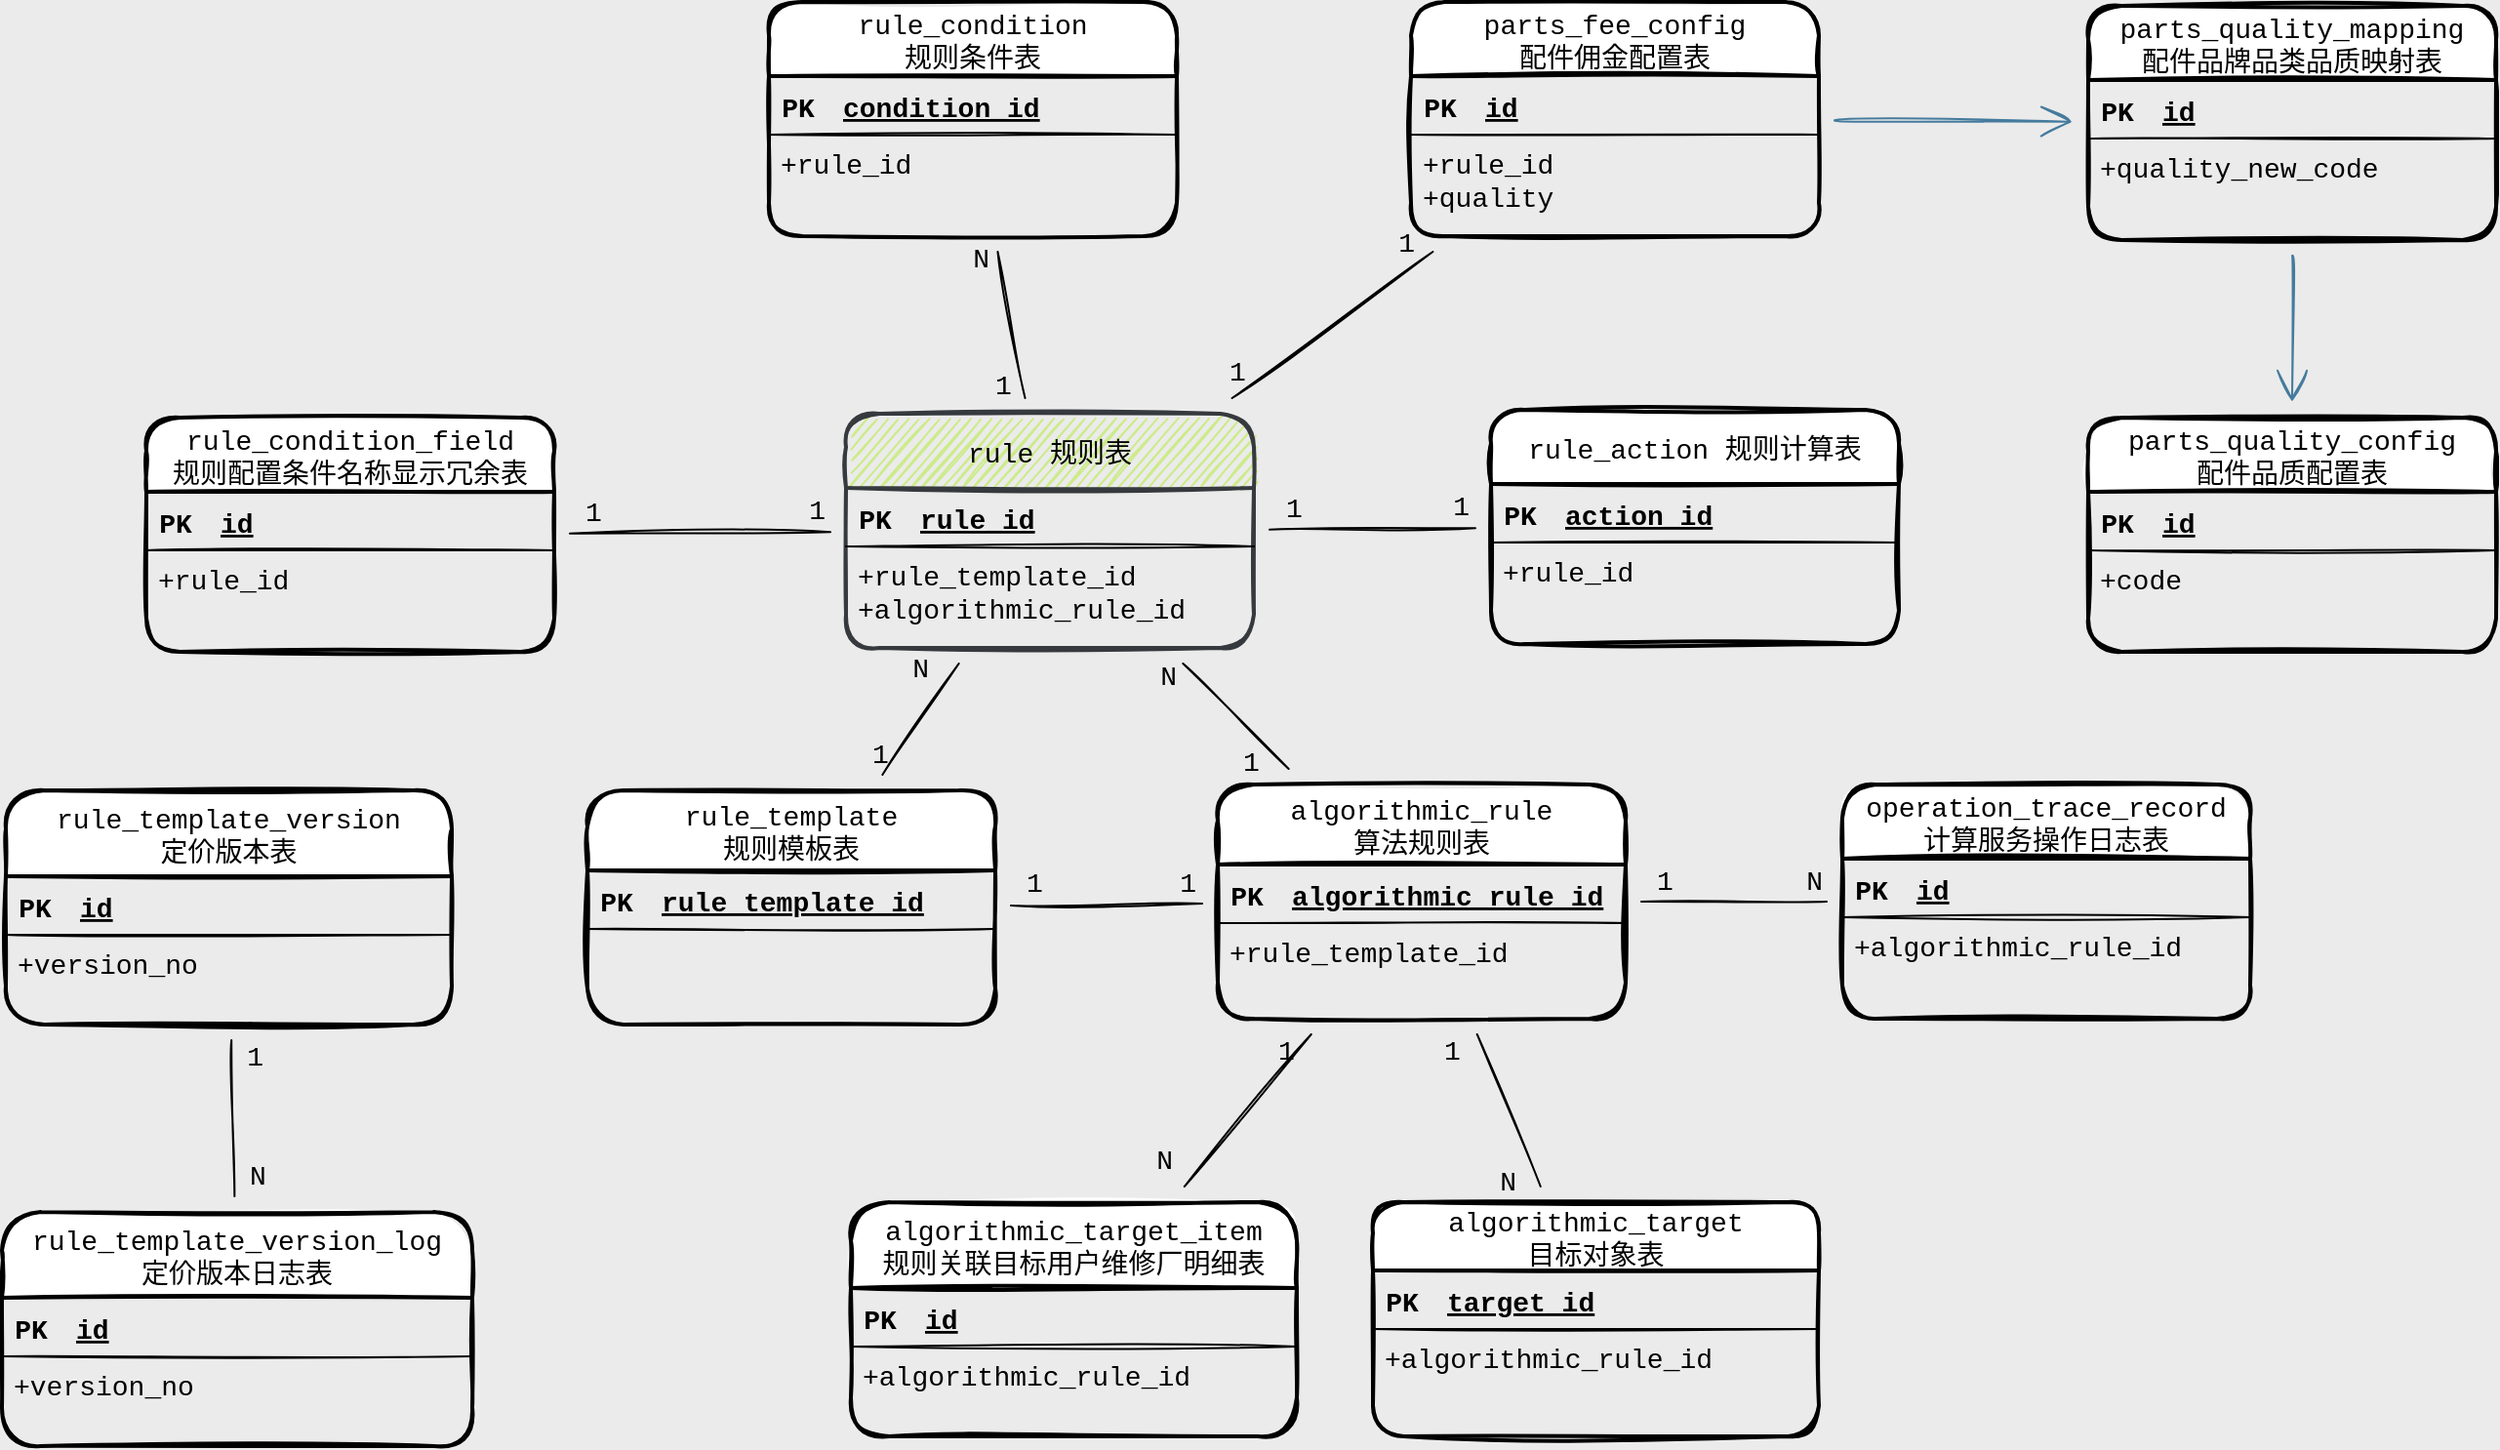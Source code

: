 <mxfile version="20.8.16" type="device" pages="4"><diagram id="5Mqt-NlusMW_T3Xbh7ca" name="规则计算模型"><mxGraphModel dx="2206" dy="803" grid="0" gridSize="10" guides="1" tooltips="1" connect="1" arrows="1" fold="1" page="0" pageScale="1" pageWidth="1654" pageHeight="1169" background="#EBEBEB" math="0" shadow="0"><root><mxCell id="0"/><mxCell id="1" parent="0"/><mxCell id="s2JL5CKAEk_-jnlzOdNG-6" value="algorithmic_rule&#10;算法规则表" style="swimlane;childLayout=stackLayout;horizontal=1;startSize=41;horizontalStack=0;rounded=1;fontSize=14;fontStyle=0;strokeWidth=2;resizeParent=0;resizeLast=1;shadow=0;dashed=0;align=center;hachureGap=4;fontFamily=Courier New;sketch=1;" parent="1" vertex="1"><mxGeometry x="-136" y="711" width="209" height="120" as="geometry"/></mxCell><mxCell id="s2JL5CKAEk_-jnlzOdNG-38" value="" style="shape=table;startSize=0;container=1;collapsible=1;childLayout=tableLayout;fixedRows=1;rowLines=0;fontStyle=0;align=center;resizeLast=1;strokeColor=none;fillColor=none;collapsible=0;sketch=1;hachureGap=4;fontFamily=Courier New;fontSize=14;" parent="s2JL5CKAEk_-jnlzOdNG-6" vertex="1"><mxGeometry y="41" width="209" height="30" as="geometry"/></mxCell><mxCell id="s2JL5CKAEk_-jnlzOdNG-39" value="" style="shape=tableRow;horizontal=0;startSize=0;swimlaneHead=0;swimlaneBody=0;fillColor=none;collapsible=0;dropTarget=0;points=[[0,0.5],[1,0.5]];portConstraint=eastwest;top=0;left=0;right=0;bottom=1;sketch=1;hachureGap=4;fontFamily=Courier New;fontSize=14;" parent="s2JL5CKAEk_-jnlzOdNG-38" vertex="1"><mxGeometry width="209" height="30" as="geometry"/></mxCell><mxCell id="s2JL5CKAEk_-jnlzOdNG-40" value="PK" style="shape=partialRectangle;connectable=0;fillColor=none;top=0;left=0;bottom=0;right=0;fontStyle=1;overflow=hidden;sketch=1;hachureGap=4;fontFamily=Courier New;fontSize=14;" parent="s2JL5CKAEk_-jnlzOdNG-39" vertex="1"><mxGeometry width="30" height="30" as="geometry"><mxRectangle width="30" height="30" as="alternateBounds"/></mxGeometry></mxCell><mxCell id="s2JL5CKAEk_-jnlzOdNG-41" value="algorithmic_rule_id" style="shape=partialRectangle;connectable=0;fillColor=none;top=0;left=0;bottom=0;right=0;align=left;spacingLeft=6;fontStyle=5;overflow=hidden;sketch=1;hachureGap=4;fontFamily=Courier New;fontSize=14;" parent="s2JL5CKAEk_-jnlzOdNG-39" vertex="1"><mxGeometry x="30" width="179" height="30" as="geometry"><mxRectangle width="179" height="30" as="alternateBounds"/></mxGeometry></mxCell><mxCell id="s2JL5CKAEk_-jnlzOdNG-7" value="+rule_template_id" style="align=left;strokeColor=none;fillColor=none;spacingLeft=4;fontSize=14;verticalAlign=top;resizable=0;rotatable=0;part=1;hachureGap=4;fontFamily=Courier New;sketch=1;" parent="s2JL5CKAEk_-jnlzOdNG-6" vertex="1"><mxGeometry y="71" width="209" height="49" as="geometry"/></mxCell><mxCell id="s2JL5CKAEk_-jnlzOdNG-9" value="algorithmic_target&#10;目标对象表" style="swimlane;childLayout=stackLayout;horizontal=1;startSize=35;horizontalStack=0;rounded=1;fontSize=14;fontStyle=0;strokeWidth=2;resizeParent=0;resizeLast=1;shadow=0;dashed=0;align=center;hachureGap=4;fontFamily=Courier New;sketch=1;" parent="1" vertex="1"><mxGeometry x="-56.5" y="925" width="228.5" height="120" as="geometry"><mxRectangle x="-201" y="1048" width="233" height="30" as="alternateBounds"/></mxGeometry></mxCell><mxCell id="s2JL5CKAEk_-jnlzOdNG-42" value="" style="shape=table;startSize=0;container=1;collapsible=1;childLayout=tableLayout;fixedRows=1;rowLines=0;fontStyle=0;align=center;resizeLast=1;strokeColor=none;fillColor=none;collapsible=0;sketch=1;hachureGap=4;fontFamily=Courier New;fontSize=14;" parent="s2JL5CKAEk_-jnlzOdNG-9" vertex="1"><mxGeometry y="35" width="228.5" height="30" as="geometry"/></mxCell><mxCell id="s2JL5CKAEk_-jnlzOdNG-43" value="" style="shape=tableRow;horizontal=0;startSize=0;swimlaneHead=0;swimlaneBody=0;fillColor=none;collapsible=0;dropTarget=0;points=[[0,0.5],[1,0.5]];portConstraint=eastwest;top=0;left=0;right=0;bottom=1;sketch=1;hachureGap=4;fontFamily=Courier New;fontSize=14;" parent="s2JL5CKAEk_-jnlzOdNG-42" vertex="1"><mxGeometry width="228.5" height="30" as="geometry"/></mxCell><mxCell id="s2JL5CKAEk_-jnlzOdNG-44" value="PK" style="shape=partialRectangle;connectable=0;fillColor=none;top=0;left=0;bottom=0;right=0;fontStyle=1;overflow=hidden;sketch=1;hachureGap=4;fontFamily=Courier New;fontSize=14;" parent="s2JL5CKAEk_-jnlzOdNG-43" vertex="1"><mxGeometry width="30" height="30" as="geometry"><mxRectangle width="30" height="30" as="alternateBounds"/></mxGeometry></mxCell><mxCell id="s2JL5CKAEk_-jnlzOdNG-45" value="target_id" style="shape=partialRectangle;connectable=0;fillColor=none;top=0;left=0;bottom=0;right=0;align=left;spacingLeft=6;fontStyle=5;overflow=hidden;sketch=1;hachureGap=4;fontFamily=Courier New;fontSize=14;" parent="s2JL5CKAEk_-jnlzOdNG-43" vertex="1"><mxGeometry x="30" width="198.5" height="30" as="geometry"><mxRectangle width="198.5" height="30" as="alternateBounds"/></mxGeometry></mxCell><mxCell id="s2JL5CKAEk_-jnlzOdNG-10" value="+algorithmic_rule_id" style="align=left;strokeColor=none;fillColor=none;spacingLeft=4;fontSize=14;verticalAlign=top;resizable=0;rotatable=0;part=1;hachureGap=4;fontFamily=Courier New;sketch=1;" parent="s2JL5CKAEk_-jnlzOdNG-9" vertex="1"><mxGeometry y="65" width="228.5" height="55" as="geometry"/></mxCell><mxCell id="s2JL5CKAEk_-jnlzOdNG-13" value="algorithmic_target_item&#10;规则关联目标用户维修厂明细表" style="swimlane;childLayout=stackLayout;horizontal=1;startSize=44;horizontalStack=0;rounded=1;fontSize=14;fontStyle=0;strokeWidth=2;resizeParent=0;resizeLast=1;shadow=0;dashed=0;align=center;hachureGap=4;fontFamily=Courier New;sketch=1;" parent="1" vertex="1"><mxGeometry x="-324" y="925" width="228.5" height="120" as="geometry"><mxRectangle x="-201" y="1048" width="233" height="30" as="alternateBounds"/></mxGeometry></mxCell><mxCell id="s2JL5CKAEk_-jnlzOdNG-46" value="" style="shape=table;startSize=0;container=1;collapsible=1;childLayout=tableLayout;fixedRows=1;rowLines=0;fontStyle=0;align=center;resizeLast=1;strokeColor=none;fillColor=none;collapsible=0;sketch=1;hachureGap=4;fontFamily=Courier New;fontSize=14;" parent="s2JL5CKAEk_-jnlzOdNG-13" vertex="1"><mxGeometry y="44" width="228.5" height="30" as="geometry"/></mxCell><mxCell id="s2JL5CKAEk_-jnlzOdNG-47" value="" style="shape=tableRow;horizontal=0;startSize=0;swimlaneHead=0;swimlaneBody=0;fillColor=none;collapsible=0;dropTarget=0;points=[[0,0.5],[1,0.5]];portConstraint=eastwest;top=0;left=0;right=0;bottom=1;sketch=1;hachureGap=4;fontFamily=Courier New;fontSize=14;" parent="s2JL5CKAEk_-jnlzOdNG-46" vertex="1"><mxGeometry width="228.5" height="30" as="geometry"/></mxCell><mxCell id="s2JL5CKAEk_-jnlzOdNG-48" value="PK" style="shape=partialRectangle;connectable=0;fillColor=none;top=0;left=0;bottom=0;right=0;fontStyle=1;overflow=hidden;sketch=1;hachureGap=4;fontFamily=Courier New;fontSize=14;" parent="s2JL5CKAEk_-jnlzOdNG-47" vertex="1"><mxGeometry width="30" height="30" as="geometry"><mxRectangle width="30" height="30" as="alternateBounds"/></mxGeometry></mxCell><mxCell id="s2JL5CKAEk_-jnlzOdNG-49" value="id" style="shape=partialRectangle;connectable=0;fillColor=none;top=0;left=0;bottom=0;right=0;align=left;spacingLeft=6;fontStyle=5;overflow=hidden;sketch=1;hachureGap=4;fontFamily=Courier New;fontSize=14;" parent="s2JL5CKAEk_-jnlzOdNG-47" vertex="1"><mxGeometry x="30" width="198.5" height="30" as="geometry"><mxRectangle width="198.5" height="30" as="alternateBounds"/></mxGeometry></mxCell><mxCell id="s2JL5CKAEk_-jnlzOdNG-14" value="+algorithmic_rule_id" style="align=left;strokeColor=none;fillColor=none;spacingLeft=4;fontSize=14;verticalAlign=top;resizable=0;rotatable=0;part=1;hachureGap=4;fontFamily=Courier New;sketch=1;" parent="s2JL5CKAEk_-jnlzOdNG-13" vertex="1"><mxGeometry y="74" width="228.5" height="46" as="geometry"/></mxCell><mxCell id="s2JL5CKAEk_-jnlzOdNG-50" value="rule 规则表" style="swimlane;childLayout=stackLayout;horizontal=1;startSize=38;horizontalStack=0;rounded=1;fontSize=14;fontStyle=0;strokeWidth=2;resizeParent=0;resizeLast=1;shadow=0;dashed=0;align=center;hachureGap=4;fontFamily=Courier New;sketch=1;fillColor=#cdeb8b;strokeColor=#36393d;" parent="1" vertex="1"><mxGeometry x="-326.5" y="521" width="209" height="120" as="geometry"><mxRectangle x="-387" y="523" width="119" height="38" as="alternateBounds"/></mxGeometry></mxCell><mxCell id="s2JL5CKAEk_-jnlzOdNG-51" value="" style="shape=table;startSize=0;container=1;collapsible=1;childLayout=tableLayout;fixedRows=1;rowLines=0;fontStyle=0;align=center;resizeLast=1;strokeColor=none;fillColor=none;collapsible=0;sketch=1;hachureGap=4;fontFamily=Courier New;fontSize=14;" parent="s2JL5CKAEk_-jnlzOdNG-50" vertex="1"><mxGeometry y="38" width="209" height="30" as="geometry"/></mxCell><mxCell id="s2JL5CKAEk_-jnlzOdNG-52" value="" style="shape=tableRow;horizontal=0;startSize=0;swimlaneHead=0;swimlaneBody=0;fillColor=none;collapsible=0;dropTarget=0;points=[[0,0.5],[1,0.5]];portConstraint=eastwest;top=0;left=0;right=0;bottom=1;sketch=1;hachureGap=4;fontFamily=Courier New;fontSize=14;" parent="s2JL5CKAEk_-jnlzOdNG-51" vertex="1"><mxGeometry width="209" height="30" as="geometry"/></mxCell><mxCell id="s2JL5CKAEk_-jnlzOdNG-53" value="PK" style="shape=partialRectangle;connectable=0;fillColor=none;top=0;left=0;bottom=0;right=0;fontStyle=1;overflow=hidden;sketch=1;hachureGap=4;fontFamily=Courier New;fontSize=14;" parent="s2JL5CKAEk_-jnlzOdNG-52" vertex="1"><mxGeometry width="30" height="30" as="geometry"><mxRectangle width="30" height="30" as="alternateBounds"/></mxGeometry></mxCell><mxCell id="s2JL5CKAEk_-jnlzOdNG-54" value="rule_id" style="shape=partialRectangle;connectable=0;fillColor=none;top=0;left=0;bottom=0;right=0;align=left;spacingLeft=6;fontStyle=5;overflow=hidden;sketch=1;hachureGap=4;fontFamily=Courier New;fontSize=14;" parent="s2JL5CKAEk_-jnlzOdNG-52" vertex="1"><mxGeometry x="30" width="179" height="30" as="geometry"><mxRectangle width="179" height="30" as="alternateBounds"/></mxGeometry></mxCell><mxCell id="s2JL5CKAEk_-jnlzOdNG-55" value="+rule_template_id&#10;+algorithmic_rule_id" style="align=left;strokeColor=none;fillColor=none;spacingLeft=4;fontSize=14;verticalAlign=top;resizable=0;rotatable=0;part=1;hachureGap=4;fontFamily=Courier New;sketch=1;" parent="s2JL5CKAEk_-jnlzOdNG-50" vertex="1"><mxGeometry y="68" width="209" height="52" as="geometry"/></mxCell><mxCell id="s2JL5CKAEk_-jnlzOdNG-63" value="rule_action 规则计算表" style="swimlane;childLayout=stackLayout;horizontal=1;startSize=38;horizontalStack=0;rounded=1;fontSize=14;fontStyle=0;strokeWidth=2;resizeParent=0;resizeLast=1;shadow=0;dashed=0;align=center;hachureGap=4;fontFamily=Courier New;sketch=1;" parent="1" vertex="1"><mxGeometry x="4" y="519" width="209" height="120" as="geometry"/></mxCell><mxCell id="s2JL5CKAEk_-jnlzOdNG-64" value="" style="shape=table;startSize=0;container=1;collapsible=1;childLayout=tableLayout;fixedRows=1;rowLines=0;fontStyle=0;align=center;resizeLast=1;strokeColor=none;fillColor=none;collapsible=0;sketch=1;hachureGap=4;fontFamily=Courier New;fontSize=14;" parent="s2JL5CKAEk_-jnlzOdNG-63" vertex="1"><mxGeometry y="38" width="209" height="30" as="geometry"/></mxCell><mxCell id="s2JL5CKAEk_-jnlzOdNG-65" value="" style="shape=tableRow;horizontal=0;startSize=0;swimlaneHead=0;swimlaneBody=0;fillColor=none;collapsible=0;dropTarget=0;points=[[0,0.5],[1,0.5]];portConstraint=eastwest;top=0;left=0;right=0;bottom=1;sketch=1;hachureGap=4;fontFamily=Courier New;fontSize=14;" parent="s2JL5CKAEk_-jnlzOdNG-64" vertex="1"><mxGeometry width="209" height="30" as="geometry"/></mxCell><mxCell id="s2JL5CKAEk_-jnlzOdNG-66" value="PK" style="shape=partialRectangle;connectable=0;fillColor=none;top=0;left=0;bottom=0;right=0;fontStyle=1;overflow=hidden;sketch=1;hachureGap=4;fontFamily=Courier New;fontSize=14;" parent="s2JL5CKAEk_-jnlzOdNG-65" vertex="1"><mxGeometry width="30" height="30" as="geometry"><mxRectangle width="30" height="30" as="alternateBounds"/></mxGeometry></mxCell><mxCell id="s2JL5CKAEk_-jnlzOdNG-67" value="action_id" style="shape=partialRectangle;connectable=0;fillColor=none;top=0;left=0;bottom=0;right=0;align=left;spacingLeft=6;fontStyle=5;overflow=hidden;sketch=1;hachureGap=4;fontFamily=Courier New;fontSize=14;" parent="s2JL5CKAEk_-jnlzOdNG-65" vertex="1"><mxGeometry x="30" width="179" height="30" as="geometry"><mxRectangle width="179" height="30" as="alternateBounds"/></mxGeometry></mxCell><mxCell id="s2JL5CKAEk_-jnlzOdNG-68" value="+rule_id" style="align=left;strokeColor=none;fillColor=none;spacingLeft=4;fontSize=14;verticalAlign=top;resizable=0;rotatable=0;part=1;hachureGap=4;fontFamily=Courier New;sketch=1;" parent="s2JL5CKAEk_-jnlzOdNG-63" vertex="1"><mxGeometry y="68" width="209" height="52" as="geometry"/></mxCell><mxCell id="s2JL5CKAEk_-jnlzOdNG-79" value="" style="endArrow=none;html=1;rounded=0;sketch=1;hachureGap=4;fontFamily=Courier New;fontSize=14;startSize=14;endSize=14;sourcePerimeterSpacing=8;targetPerimeterSpacing=8;" parent="1" source="s2JL5CKAEk_-jnlzOdNG-134" target="s2JL5CKAEk_-jnlzOdNG-50" edge="1"><mxGeometry relative="1" as="geometry"><mxPoint x="-401.636" y="706" as="sourcePoint"/><mxPoint x="-482" y="962" as="targetPoint"/></mxGeometry></mxCell><mxCell id="s2JL5CKAEk_-jnlzOdNG-80" value="1" style="resizable=0;html=1;align=left;verticalAlign=bottom;sketch=1;hachureGap=4;fontFamily=Courier New;fontSize=14;" parent="s2JL5CKAEk_-jnlzOdNG-79" connectable="0" vertex="1"><mxGeometry x="-1" relative="1" as="geometry"><mxPoint x="-7" as="offset"/></mxGeometry></mxCell><mxCell id="s2JL5CKAEk_-jnlzOdNG-81" value="N" style="resizable=0;html=1;align=right;verticalAlign=bottom;sketch=1;hachureGap=4;fontFamily=Courier New;fontSize=14;" parent="s2JL5CKAEk_-jnlzOdNG-79" connectable="0" vertex="1"><mxGeometry x="1" relative="1" as="geometry"><mxPoint x="-15" y="13" as="offset"/></mxGeometry></mxCell><mxCell id="s2JL5CKAEk_-jnlzOdNG-82" value="" style="endArrow=none;html=1;rounded=0;sketch=1;hachureGap=4;fontFamily=Courier New;fontSize=14;startSize=14;endSize=14;sourcePerimeterSpacing=8;targetPerimeterSpacing=8;" parent="1" source="s2JL5CKAEk_-jnlzOdNG-50" target="s2JL5CKAEk_-jnlzOdNG-63" edge="1"><mxGeometry relative="1" as="geometry"><mxPoint x="-431.593" y="750" as="sourcePoint"/><mxPoint x="-341.407" y="661" as="targetPoint"/></mxGeometry></mxCell><mxCell id="s2JL5CKAEk_-jnlzOdNG-83" value="1" style="resizable=0;html=1;align=left;verticalAlign=bottom;sketch=1;hachureGap=4;fontFamily=Courier New;fontSize=14;" parent="s2JL5CKAEk_-jnlzOdNG-82" connectable="0" vertex="1"><mxGeometry x="-1" relative="1" as="geometry"><mxPoint x="6" as="offset"/></mxGeometry></mxCell><mxCell id="s2JL5CKAEk_-jnlzOdNG-84" value="1" style="resizable=0;html=1;align=right;verticalAlign=bottom;sketch=1;hachureGap=4;fontFamily=Courier New;fontSize=14;" parent="s2JL5CKAEk_-jnlzOdNG-82" connectable="0" vertex="1"><mxGeometry x="1" relative="1" as="geometry"><mxPoint x="-2" as="offset"/></mxGeometry></mxCell><mxCell id="s2JL5CKAEk_-jnlzOdNG-90" value="rule_condition&#10;规则条件表" style="swimlane;childLayout=stackLayout;horizontal=1;startSize=38;horizontalStack=0;rounded=1;fontSize=14;fontStyle=0;strokeWidth=2;resizeParent=0;resizeLast=1;shadow=0;dashed=0;align=center;hachureGap=4;fontFamily=Courier New;sketch=1;" parent="1" vertex="1"><mxGeometry x="-366" y="310" width="209" height="120" as="geometry"/></mxCell><mxCell id="s2JL5CKAEk_-jnlzOdNG-91" value="" style="shape=table;startSize=0;container=1;collapsible=1;childLayout=tableLayout;fixedRows=1;rowLines=0;fontStyle=0;align=center;resizeLast=1;strokeColor=none;fillColor=none;collapsible=0;sketch=1;hachureGap=4;fontFamily=Courier New;fontSize=14;" parent="s2JL5CKAEk_-jnlzOdNG-90" vertex="1"><mxGeometry y="38" width="209" height="30" as="geometry"/></mxCell><mxCell id="s2JL5CKAEk_-jnlzOdNG-92" value="" style="shape=tableRow;horizontal=0;startSize=0;swimlaneHead=0;swimlaneBody=0;fillColor=none;collapsible=0;dropTarget=0;points=[[0,0.5],[1,0.5]];portConstraint=eastwest;top=0;left=0;right=0;bottom=1;sketch=1;hachureGap=4;fontFamily=Courier New;fontSize=14;" parent="s2JL5CKAEk_-jnlzOdNG-91" vertex="1"><mxGeometry width="209" height="30" as="geometry"/></mxCell><mxCell id="s2JL5CKAEk_-jnlzOdNG-93" value="PK" style="shape=partialRectangle;connectable=0;fillColor=none;top=0;left=0;bottom=0;right=0;fontStyle=1;overflow=hidden;sketch=1;hachureGap=4;fontFamily=Courier New;fontSize=14;" parent="s2JL5CKAEk_-jnlzOdNG-92" vertex="1"><mxGeometry width="30" height="30" as="geometry"><mxRectangle width="30" height="30" as="alternateBounds"/></mxGeometry></mxCell><mxCell id="s2JL5CKAEk_-jnlzOdNG-94" value="condition_id" style="shape=partialRectangle;connectable=0;fillColor=none;top=0;left=0;bottom=0;right=0;align=left;spacingLeft=6;fontStyle=5;overflow=hidden;sketch=1;hachureGap=4;fontFamily=Courier New;fontSize=14;" parent="s2JL5CKAEk_-jnlzOdNG-92" vertex="1"><mxGeometry x="30" width="179" height="30" as="geometry"><mxRectangle width="179" height="30" as="alternateBounds"/></mxGeometry></mxCell><mxCell id="s2JL5CKAEk_-jnlzOdNG-95" value="+rule_id" style="align=left;strokeColor=none;fillColor=none;spacingLeft=4;fontSize=14;verticalAlign=top;resizable=0;rotatable=0;part=1;hachureGap=4;fontFamily=Courier New;sketch=1;" parent="s2JL5CKAEk_-jnlzOdNG-90" vertex="1"><mxGeometry y="68" width="209" height="52" as="geometry"/></mxCell><mxCell id="s2JL5CKAEk_-jnlzOdNG-97" value="" style="endArrow=none;html=1;rounded=0;sketch=1;hachureGap=4;fontFamily=Courier New;fontSize=14;startSize=14;endSize=14;sourcePerimeterSpacing=8;targetPerimeterSpacing=8;" parent="1" source="s2JL5CKAEk_-jnlzOdNG-50" target="s2JL5CKAEk_-jnlzOdNG-90" edge="1"><mxGeometry relative="1" as="geometry"><mxPoint x="-308.003" y="513" as="sourcePoint"/><mxPoint x="-217.817" y="424" as="targetPoint"/></mxGeometry></mxCell><mxCell id="s2JL5CKAEk_-jnlzOdNG-98" value="1" style="resizable=0;html=1;align=left;verticalAlign=bottom;sketch=1;hachureGap=4;fontFamily=Courier New;fontSize=14;" parent="s2JL5CKAEk_-jnlzOdNG-97" connectable="0" vertex="1"><mxGeometry x="-1" relative="1" as="geometry"><mxPoint x="-17" y="4" as="offset"/></mxGeometry></mxCell><mxCell id="s2JL5CKAEk_-jnlzOdNG-99" value="N" style="resizable=0;html=1;align=right;verticalAlign=bottom;sketch=1;hachureGap=4;fontFamily=Courier New;fontSize=14;" parent="s2JL5CKAEk_-jnlzOdNG-97" connectable="0" vertex="1"><mxGeometry x="1" relative="1" as="geometry"><mxPoint x="-4" y="15" as="offset"/></mxGeometry></mxCell><mxCell id="s2JL5CKAEk_-jnlzOdNG-109" value="rule_condition_field&#10;规则配置条件名称显示冗余表" style="swimlane;childLayout=stackLayout;horizontal=1;startSize=38;horizontalStack=0;rounded=1;fontSize=14;fontStyle=0;strokeWidth=2;resizeParent=0;resizeLast=1;shadow=0;dashed=0;align=center;hachureGap=4;fontFamily=Courier New;sketch=1;" parent="1" vertex="1"><mxGeometry x="-685" y="523" width="209" height="120" as="geometry"/></mxCell><mxCell id="s2JL5CKAEk_-jnlzOdNG-110" value="" style="shape=table;startSize=0;container=1;collapsible=1;childLayout=tableLayout;fixedRows=1;rowLines=0;fontStyle=0;align=center;resizeLast=1;strokeColor=none;fillColor=none;collapsible=0;sketch=1;hachureGap=4;fontFamily=Courier New;fontSize=14;" parent="s2JL5CKAEk_-jnlzOdNG-109" vertex="1"><mxGeometry y="38" width="209" height="30" as="geometry"/></mxCell><mxCell id="s2JL5CKAEk_-jnlzOdNG-111" value="" style="shape=tableRow;horizontal=0;startSize=0;swimlaneHead=0;swimlaneBody=0;fillColor=none;collapsible=0;dropTarget=0;points=[[0,0.5],[1,0.5]];portConstraint=eastwest;top=0;left=0;right=0;bottom=1;sketch=1;hachureGap=4;fontFamily=Courier New;fontSize=14;" parent="s2JL5CKAEk_-jnlzOdNG-110" vertex="1"><mxGeometry width="209" height="30" as="geometry"/></mxCell><mxCell id="s2JL5CKAEk_-jnlzOdNG-112" value="PK" style="shape=partialRectangle;connectable=0;fillColor=none;top=0;left=0;bottom=0;right=0;fontStyle=1;overflow=hidden;sketch=1;hachureGap=4;fontFamily=Courier New;fontSize=14;" parent="s2JL5CKAEk_-jnlzOdNG-111" vertex="1"><mxGeometry width="30" height="30" as="geometry"><mxRectangle width="30" height="30" as="alternateBounds"/></mxGeometry></mxCell><mxCell id="s2JL5CKAEk_-jnlzOdNG-113" value="id" style="shape=partialRectangle;connectable=0;fillColor=none;top=0;left=0;bottom=0;right=0;align=left;spacingLeft=6;fontStyle=5;overflow=hidden;sketch=1;hachureGap=4;fontFamily=Courier New;fontSize=14;" parent="s2JL5CKAEk_-jnlzOdNG-111" vertex="1"><mxGeometry x="30" width="179" height="30" as="geometry"><mxRectangle width="179" height="30" as="alternateBounds"/></mxGeometry></mxCell><mxCell id="s2JL5CKAEk_-jnlzOdNG-114" value="+rule_id" style="align=left;strokeColor=none;fillColor=none;spacingLeft=4;fontSize=14;verticalAlign=top;resizable=0;rotatable=0;part=1;hachureGap=4;fontFamily=Courier New;sketch=1;" parent="s2JL5CKAEk_-jnlzOdNG-109" vertex="1"><mxGeometry y="68" width="209" height="52" as="geometry"/></mxCell><mxCell id="s2JL5CKAEk_-jnlzOdNG-116" value="" style="endArrow=none;html=1;rounded=0;sketch=1;hachureGap=4;fontFamily=Courier New;fontSize=14;startSize=14;endSize=14;sourcePerimeterSpacing=8;targetPerimeterSpacing=8;" parent="1" source="s2JL5CKAEk_-jnlzOdNG-134" target="s2JL5CKAEk_-jnlzOdNG-6" edge="1"><mxGeometry relative="1" as="geometry"><mxPoint x="-355" y="774" as="sourcePoint"/><mxPoint x="-215" y="840" as="targetPoint"/></mxGeometry></mxCell><mxCell id="s2JL5CKAEk_-jnlzOdNG-117" value="1" style="resizable=0;html=1;align=left;verticalAlign=bottom;sketch=1;hachureGap=4;fontFamily=Courier New;fontSize=14;" parent="s2JL5CKAEk_-jnlzOdNG-116" connectable="0" vertex="1"><mxGeometry x="-1" relative="1" as="geometry"><mxPoint x="6" as="offset"/></mxGeometry></mxCell><mxCell id="s2JL5CKAEk_-jnlzOdNG-118" value="1" style="resizable=0;html=1;align=right;verticalAlign=bottom;sketch=1;hachureGap=4;fontFamily=Courier New;fontSize=14;" parent="s2JL5CKAEk_-jnlzOdNG-116" connectable="0" vertex="1"><mxGeometry x="1" relative="1" as="geometry"><mxPoint x="-2" as="offset"/></mxGeometry></mxCell><mxCell id="s2JL5CKAEk_-jnlzOdNG-119" value="operation_trace_record&#10;计算服务操作日志表" style="swimlane;childLayout=stackLayout;horizontal=1;startSize=38;horizontalStack=0;rounded=1;fontSize=14;fontStyle=0;strokeWidth=2;resizeParent=0;resizeLast=1;shadow=0;dashed=0;align=center;hachureGap=4;fontFamily=Courier New;sketch=1;" parent="1" vertex="1"><mxGeometry x="184" y="711" width="209" height="120" as="geometry"/></mxCell><mxCell id="s2JL5CKAEk_-jnlzOdNG-120" value="" style="shape=table;startSize=0;container=1;collapsible=1;childLayout=tableLayout;fixedRows=1;rowLines=0;fontStyle=0;align=center;resizeLast=1;strokeColor=none;fillColor=none;collapsible=0;sketch=1;hachureGap=4;fontFamily=Courier New;fontSize=14;" parent="s2JL5CKAEk_-jnlzOdNG-119" vertex="1"><mxGeometry y="38" width="209" height="30" as="geometry"/></mxCell><mxCell id="s2JL5CKAEk_-jnlzOdNG-121" value="" style="shape=tableRow;horizontal=0;startSize=0;swimlaneHead=0;swimlaneBody=0;fillColor=none;collapsible=0;dropTarget=0;points=[[0,0.5],[1,0.5]];portConstraint=eastwest;top=0;left=0;right=0;bottom=1;sketch=1;hachureGap=4;fontFamily=Courier New;fontSize=14;" parent="s2JL5CKAEk_-jnlzOdNG-120" vertex="1"><mxGeometry width="209" height="30" as="geometry"/></mxCell><mxCell id="s2JL5CKAEk_-jnlzOdNG-122" value="PK" style="shape=partialRectangle;connectable=0;fillColor=none;top=0;left=0;bottom=0;right=0;fontStyle=1;overflow=hidden;sketch=1;hachureGap=4;fontFamily=Courier New;fontSize=14;" parent="s2JL5CKAEk_-jnlzOdNG-121" vertex="1"><mxGeometry width="30" height="30" as="geometry"><mxRectangle width="30" height="30" as="alternateBounds"/></mxGeometry></mxCell><mxCell id="s2JL5CKAEk_-jnlzOdNG-123" value="id" style="shape=partialRectangle;connectable=0;fillColor=none;top=0;left=0;bottom=0;right=0;align=left;spacingLeft=6;fontStyle=5;overflow=hidden;sketch=1;hachureGap=4;fontFamily=Courier New;fontSize=14;" parent="s2JL5CKAEk_-jnlzOdNG-121" vertex="1"><mxGeometry x="30" width="179" height="30" as="geometry"><mxRectangle width="179" height="30" as="alternateBounds"/></mxGeometry></mxCell><mxCell id="s2JL5CKAEk_-jnlzOdNG-124" value="+algorithmic_rule_id" style="align=left;strokeColor=none;fillColor=none;spacingLeft=4;fontSize=14;verticalAlign=top;resizable=0;rotatable=0;part=1;hachureGap=4;fontFamily=Courier New;sketch=1;" parent="s2JL5CKAEk_-jnlzOdNG-119" vertex="1"><mxGeometry y="68" width="209" height="52" as="geometry"/></mxCell><mxCell id="s2JL5CKAEk_-jnlzOdNG-125" value="" style="endArrow=none;html=1;rounded=0;sketch=1;hachureGap=4;fontFamily=Courier New;fontSize=14;startSize=14;endSize=14;sourcePerimeterSpacing=8;targetPerimeterSpacing=8;" parent="1" source="s2JL5CKAEk_-jnlzOdNG-6" target="s2JL5CKAEk_-jnlzOdNG-119" edge="1"><mxGeometry relative="1" as="geometry"><mxPoint x="8" y="776" as="sourcePoint"/><mxPoint x="147" y="776" as="targetPoint"/></mxGeometry></mxCell><mxCell id="s2JL5CKAEk_-jnlzOdNG-126" value="1" style="resizable=0;html=1;align=left;verticalAlign=bottom;sketch=1;hachureGap=4;fontFamily=Courier New;fontSize=14;" parent="s2JL5CKAEk_-jnlzOdNG-125" connectable="0" vertex="1"><mxGeometry x="-1" relative="1" as="geometry"><mxPoint x="6" as="offset"/></mxGeometry></mxCell><mxCell id="s2JL5CKAEk_-jnlzOdNG-127" value="N" style="resizable=0;html=1;align=right;verticalAlign=bottom;sketch=1;hachureGap=4;fontFamily=Courier New;fontSize=14;" parent="s2JL5CKAEk_-jnlzOdNG-125" connectable="0" vertex="1"><mxGeometry x="1" relative="1" as="geometry"><mxPoint x="-2" as="offset"/></mxGeometry></mxCell><mxCell id="s2JL5CKAEk_-jnlzOdNG-128" value="" style="endArrow=none;html=1;rounded=0;sketch=1;hachureGap=4;fontFamily=Courier New;fontSize=14;startSize=14;endSize=14;sourcePerimeterSpacing=8;targetPerimeterSpacing=8;" parent="1" source="s2JL5CKAEk_-jnlzOdNG-6" target="s2JL5CKAEk_-jnlzOdNG-50" edge="1"><mxGeometry relative="1" as="geometry"><mxPoint x="-391.636" y="716" as="sourcePoint"/><mxPoint x="-338.364" y="661" as="targetPoint"/></mxGeometry></mxCell><mxCell id="s2JL5CKAEk_-jnlzOdNG-129" value="1" style="resizable=0;html=1;align=left;verticalAlign=bottom;sketch=1;hachureGap=4;fontFamily=Courier New;fontSize=14;" parent="s2JL5CKAEk_-jnlzOdNG-128" connectable="0" vertex="1"><mxGeometry x="-1" relative="1" as="geometry"><mxPoint x="-25" y="7" as="offset"/></mxGeometry></mxCell><mxCell id="s2JL5CKAEk_-jnlzOdNG-130" value="N" style="resizable=0;html=1;align=right;verticalAlign=bottom;sketch=1;hachureGap=4;fontFamily=Courier New;fontSize=14;" parent="s2JL5CKAEk_-jnlzOdNG-128" connectable="0" vertex="1"><mxGeometry x="1" relative="1" as="geometry"><mxPoint x="-3" y="18" as="offset"/></mxGeometry></mxCell><mxCell id="s2JL5CKAEk_-jnlzOdNG-131" value="" style="endArrow=none;html=1;rounded=0;sketch=1;hachureGap=4;fontFamily=Courier New;fontSize=14;startSize=14;endSize=14;sourcePerimeterSpacing=8;targetPerimeterSpacing=8;" parent="1" source="s2JL5CKAEk_-jnlzOdNG-109" target="s2JL5CKAEk_-jnlzOdNG-50" edge="1"><mxGeometry relative="1" as="geometry"><mxPoint x="-160" y="593" as="sourcePoint"/><mxPoint x="-35" y="593" as="targetPoint"/></mxGeometry></mxCell><mxCell id="s2JL5CKAEk_-jnlzOdNG-132" value="1" style="resizable=0;html=1;align=left;verticalAlign=bottom;sketch=1;hachureGap=4;fontFamily=Courier New;fontSize=14;" parent="s2JL5CKAEk_-jnlzOdNG-131" connectable="0" vertex="1"><mxGeometry x="-1" relative="1" as="geometry"><mxPoint x="6" as="offset"/></mxGeometry></mxCell><mxCell id="s2JL5CKAEk_-jnlzOdNG-133" value="1" style="resizable=0;html=1;align=right;verticalAlign=bottom;sketch=1;hachureGap=4;fontFamily=Courier New;fontSize=14;" parent="s2JL5CKAEk_-jnlzOdNG-131" connectable="0" vertex="1"><mxGeometry x="1" relative="1" as="geometry"><mxPoint x="-2" as="offset"/></mxGeometry></mxCell><mxCell id="s2JL5CKAEk_-jnlzOdNG-134" value="rule_template&#10;规则模板表" style="swimlane;childLayout=stackLayout;horizontal=1;startSize=41;horizontalStack=0;rounded=1;fontSize=14;fontStyle=0;strokeWidth=2;resizeParent=0;resizeLast=1;shadow=0;dashed=0;align=center;hachureGap=4;fontFamily=Courier New;sketch=1;" parent="1" vertex="1"><mxGeometry x="-459" y="714" width="209" height="120" as="geometry"/></mxCell><mxCell id="s2JL5CKAEk_-jnlzOdNG-135" value="" style="shape=table;startSize=0;container=1;collapsible=1;childLayout=tableLayout;fixedRows=1;rowLines=0;fontStyle=0;align=center;resizeLast=1;strokeColor=none;fillColor=none;collapsible=0;sketch=1;hachureGap=4;fontFamily=Courier New;fontSize=14;" parent="s2JL5CKAEk_-jnlzOdNG-134" vertex="1"><mxGeometry y="41" width="209" height="79" as="geometry"/></mxCell><mxCell id="s2JL5CKAEk_-jnlzOdNG-136" value="" style="shape=tableRow;horizontal=0;startSize=0;swimlaneHead=0;swimlaneBody=0;fillColor=none;collapsible=0;dropTarget=0;points=[[0,0.5],[1,0.5]];portConstraint=eastwest;top=0;left=0;right=0;bottom=1;sketch=1;hachureGap=4;fontFamily=Courier New;fontSize=14;" parent="s2JL5CKAEk_-jnlzOdNG-135" vertex="1"><mxGeometry width="209" height="30" as="geometry"/></mxCell><mxCell id="s2JL5CKAEk_-jnlzOdNG-137" value="PK" style="shape=partialRectangle;connectable=0;fillColor=none;top=0;left=0;bottom=0;right=0;fontStyle=1;overflow=hidden;sketch=1;hachureGap=4;fontFamily=Courier New;fontSize=14;" parent="s2JL5CKAEk_-jnlzOdNG-136" vertex="1"><mxGeometry width="30" height="30" as="geometry"><mxRectangle width="30" height="30" as="alternateBounds"/></mxGeometry></mxCell><mxCell id="s2JL5CKAEk_-jnlzOdNG-138" value="rule_template_id" style="shape=partialRectangle;connectable=0;fillColor=none;top=0;left=0;bottom=0;right=0;align=left;spacingLeft=6;fontStyle=5;overflow=hidden;sketch=1;hachureGap=4;fontFamily=Courier New;fontSize=14;" parent="s2JL5CKAEk_-jnlzOdNG-136" vertex="1"><mxGeometry x="30" width="179" height="30" as="geometry"><mxRectangle width="179" height="30" as="alternateBounds"/></mxGeometry></mxCell><mxCell id="s2JL5CKAEk_-jnlzOdNG-141" value="" style="endArrow=none;html=1;rounded=0;sketch=1;hachureGap=4;fontFamily=Courier New;fontSize=14;startSize=14;endSize=14;sourcePerimeterSpacing=8;targetPerimeterSpacing=8;" parent="1" source="s2JL5CKAEk_-jnlzOdNG-6" target="s2JL5CKAEk_-jnlzOdNG-9" edge="1"><mxGeometry relative="1" as="geometry"><mxPoint x="45.003" y="841" as="sourcePoint"/><mxPoint x="82.19" y="907" as="targetPoint"/></mxGeometry></mxCell><mxCell id="s2JL5CKAEk_-jnlzOdNG-142" value="1" style="resizable=0;html=1;align=left;verticalAlign=bottom;sketch=1;hachureGap=4;fontFamily=Courier New;fontSize=14;" parent="s2JL5CKAEk_-jnlzOdNG-141" connectable="0" vertex="1"><mxGeometry x="-1" relative="1" as="geometry"><mxPoint x="-19" y="19" as="offset"/></mxGeometry></mxCell><mxCell id="s2JL5CKAEk_-jnlzOdNG-143" value="N" style="resizable=0;html=1;align=right;verticalAlign=bottom;sketch=1;hachureGap=4;fontFamily=Courier New;fontSize=14;" parent="s2JL5CKAEk_-jnlzOdNG-141" connectable="0" vertex="1"><mxGeometry x="1" relative="1" as="geometry"><mxPoint x="-12" y="9" as="offset"/></mxGeometry></mxCell><mxCell id="s2JL5CKAEk_-jnlzOdNG-151" value="" style="endArrow=none;html=1;rounded=0;sketch=1;hachureGap=4;fontFamily=Courier New;fontSize=14;startSize=14;endSize=14;sourcePerimeterSpacing=8;targetPerimeterSpacing=8;" parent="1" source="s2JL5CKAEk_-jnlzOdNG-6" target="s2JL5CKAEk_-jnlzOdNG-13" edge="1"><mxGeometry relative="1" as="geometry"><mxPoint x="-130.003" y="857" as="sourcePoint"/><mxPoint x="-72.687" y="932" as="targetPoint"/></mxGeometry></mxCell><mxCell id="s2JL5CKAEk_-jnlzOdNG-152" value="1" style="resizable=0;html=1;align=left;verticalAlign=bottom;sketch=1;hachureGap=4;fontFamily=Courier New;fontSize=14;" parent="s2JL5CKAEk_-jnlzOdNG-151" connectable="0" vertex="1"><mxGeometry x="-1" relative="1" as="geometry"><mxPoint x="-19" y="19" as="offset"/></mxGeometry></mxCell><mxCell id="s2JL5CKAEk_-jnlzOdNG-153" value="N" style="resizable=0;html=1;align=right;verticalAlign=bottom;sketch=1;hachureGap=4;fontFamily=Courier New;fontSize=14;" parent="s2JL5CKAEk_-jnlzOdNG-151" connectable="0" vertex="1"><mxGeometry x="1" relative="1" as="geometry"><mxPoint x="-5" y="-2" as="offset"/></mxGeometry></mxCell><mxCell id="vrReoScV1e3hfRRJktHK-61" style="edgeStyle=none;curved=1;rounded=0;sketch=1;hachureGap=4;orthogonalLoop=1;jettySize=auto;html=1;strokeColor=#457B9D;fontFamily=Courier New;fontSize=14;fontColor=#1D3557;endArrow=open;startSize=14;endSize=14;sourcePerimeterSpacing=8;targetPerimeterSpacing=8;fillColor=#A8DADC;" parent="1" source="7Ykf_l28YzIe5CYJK61X-8" target="vrReoScV1e3hfRRJktHK-45" edge="1"><mxGeometry relative="1" as="geometry"/></mxCell><mxCell id="7Ykf_l28YzIe5CYJK61X-8" value="parts_fee_config&#10;配件佣金配置表" style="swimlane;childLayout=stackLayout;horizontal=1;startSize=38;horizontalStack=0;rounded=1;fontSize=14;fontStyle=0;strokeWidth=2;resizeParent=0;resizeLast=1;shadow=0;dashed=0;align=center;hachureGap=4;fontFamily=Courier New;sketch=1;" parent="1" vertex="1"><mxGeometry x="-37" y="310" width="209" height="120" as="geometry"/></mxCell><mxCell id="7Ykf_l28YzIe5CYJK61X-9" value="" style="shape=table;startSize=0;container=1;collapsible=1;childLayout=tableLayout;fixedRows=1;rowLines=0;fontStyle=0;align=center;resizeLast=1;strokeColor=none;fillColor=none;collapsible=0;sketch=1;hachureGap=4;fontFamily=Courier New;fontSize=14;" parent="7Ykf_l28YzIe5CYJK61X-8" vertex="1"><mxGeometry y="38" width="209" height="30" as="geometry"/></mxCell><mxCell id="7Ykf_l28YzIe5CYJK61X-10" value="" style="shape=tableRow;horizontal=0;startSize=0;swimlaneHead=0;swimlaneBody=0;fillColor=none;collapsible=0;dropTarget=0;points=[[0,0.5],[1,0.5]];portConstraint=eastwest;top=0;left=0;right=0;bottom=1;sketch=1;hachureGap=4;fontFamily=Courier New;fontSize=14;" parent="7Ykf_l28YzIe5CYJK61X-9" vertex="1"><mxGeometry width="209" height="30" as="geometry"/></mxCell><mxCell id="7Ykf_l28YzIe5CYJK61X-11" value="PK" style="shape=partialRectangle;connectable=0;fillColor=none;top=0;left=0;bottom=0;right=0;fontStyle=1;overflow=hidden;sketch=1;hachureGap=4;fontFamily=Courier New;fontSize=14;" parent="7Ykf_l28YzIe5CYJK61X-10" vertex="1"><mxGeometry width="30" height="30" as="geometry"><mxRectangle width="30" height="30" as="alternateBounds"/></mxGeometry></mxCell><mxCell id="7Ykf_l28YzIe5CYJK61X-12" value="id" style="shape=partialRectangle;connectable=0;fillColor=none;top=0;left=0;bottom=0;right=0;align=left;spacingLeft=6;fontStyle=5;overflow=hidden;sketch=1;hachureGap=4;fontFamily=Courier New;fontSize=14;" parent="7Ykf_l28YzIe5CYJK61X-10" vertex="1"><mxGeometry x="30" width="179" height="30" as="geometry"><mxRectangle width="179" height="30" as="alternateBounds"/></mxGeometry></mxCell><mxCell id="7Ykf_l28YzIe5CYJK61X-13" value="+rule_id&#10;+quality" style="align=left;strokeColor=none;fillColor=none;spacingLeft=4;fontSize=14;verticalAlign=top;resizable=0;rotatable=0;part=1;hachureGap=4;fontFamily=Courier New;sketch=1;" parent="7Ykf_l28YzIe5CYJK61X-8" vertex="1"><mxGeometry y="68" width="209" height="52" as="geometry"/></mxCell><mxCell id="vrReoScV1e3hfRRJktHK-22" value="rule_template_version&#10;定价版本表" style="swimlane;childLayout=stackLayout;horizontal=1;startSize=44;horizontalStack=0;rounded=1;fontSize=14;fontStyle=0;strokeWidth=2;resizeParent=0;resizeLast=1;shadow=0;dashed=0;align=center;hachureGap=4;fontFamily=Courier New;sketch=1;" parent="1" vertex="1"><mxGeometry x="-757" y="714" width="228.5" height="120" as="geometry"><mxRectangle x="-201" y="1048" width="233" height="30" as="alternateBounds"/></mxGeometry></mxCell><mxCell id="vrReoScV1e3hfRRJktHK-23" value="" style="shape=table;startSize=0;container=1;collapsible=1;childLayout=tableLayout;fixedRows=1;rowLines=0;fontStyle=0;align=center;resizeLast=1;strokeColor=none;fillColor=none;collapsible=0;sketch=1;hachureGap=4;fontFamily=Courier New;fontSize=14;" parent="vrReoScV1e3hfRRJktHK-22" vertex="1"><mxGeometry y="44" width="228.5" height="30" as="geometry"/></mxCell><mxCell id="vrReoScV1e3hfRRJktHK-24" value="" style="shape=tableRow;horizontal=0;startSize=0;swimlaneHead=0;swimlaneBody=0;fillColor=none;collapsible=0;dropTarget=0;points=[[0,0.5],[1,0.5]];portConstraint=eastwest;top=0;left=0;right=0;bottom=1;sketch=1;hachureGap=4;fontFamily=Courier New;fontSize=14;" parent="vrReoScV1e3hfRRJktHK-23" vertex="1"><mxGeometry width="228.5" height="30" as="geometry"/></mxCell><mxCell id="vrReoScV1e3hfRRJktHK-25" value="PK" style="shape=partialRectangle;connectable=0;fillColor=none;top=0;left=0;bottom=0;right=0;fontStyle=1;overflow=hidden;sketch=1;hachureGap=4;fontFamily=Courier New;fontSize=14;" parent="vrReoScV1e3hfRRJktHK-24" vertex="1"><mxGeometry width="30" height="30" as="geometry"><mxRectangle width="30" height="30" as="alternateBounds"/></mxGeometry></mxCell><mxCell id="vrReoScV1e3hfRRJktHK-26" value="id" style="shape=partialRectangle;connectable=0;fillColor=none;top=0;left=0;bottom=0;right=0;align=left;spacingLeft=6;fontStyle=5;overflow=hidden;sketch=1;hachureGap=4;fontFamily=Courier New;fontSize=14;" parent="vrReoScV1e3hfRRJktHK-24" vertex="1"><mxGeometry x="30" width="198.5" height="30" as="geometry"><mxRectangle width="198.5" height="30" as="alternateBounds"/></mxGeometry></mxCell><mxCell id="vrReoScV1e3hfRRJktHK-27" value="+version_no" style="align=left;strokeColor=none;fillColor=none;spacingLeft=4;fontSize=14;verticalAlign=top;resizable=0;rotatable=0;part=1;hachureGap=4;fontFamily=Courier New;sketch=1;" parent="vrReoScV1e3hfRRJktHK-22" vertex="1"><mxGeometry y="74" width="228.5" height="46" as="geometry"/></mxCell><mxCell id="vrReoScV1e3hfRRJktHK-28" value="rule_template_version_log&#10;定价版本日志表" style="swimlane;childLayout=stackLayout;horizontal=1;startSize=44;horizontalStack=0;rounded=1;fontSize=14;fontStyle=0;strokeWidth=2;resizeParent=0;resizeLast=1;shadow=0;dashed=0;align=center;hachureGap=4;fontFamily=Courier New;sketch=1;" parent="1" vertex="1"><mxGeometry x="-759" y="930" width="241" height="120" as="geometry"><mxRectangle x="-201" y="1048" width="233" height="30" as="alternateBounds"/></mxGeometry></mxCell><mxCell id="vrReoScV1e3hfRRJktHK-29" value="" style="shape=table;startSize=0;container=1;collapsible=1;childLayout=tableLayout;fixedRows=1;rowLines=0;fontStyle=0;align=center;resizeLast=1;strokeColor=none;fillColor=none;collapsible=0;sketch=1;hachureGap=4;fontFamily=Courier New;fontSize=14;" parent="vrReoScV1e3hfRRJktHK-28" vertex="1"><mxGeometry y="44" width="241" height="30" as="geometry"/></mxCell><mxCell id="vrReoScV1e3hfRRJktHK-30" value="" style="shape=tableRow;horizontal=0;startSize=0;swimlaneHead=0;swimlaneBody=0;fillColor=none;collapsible=0;dropTarget=0;points=[[0,0.5],[1,0.5]];portConstraint=eastwest;top=0;left=0;right=0;bottom=1;sketch=1;hachureGap=4;fontFamily=Courier New;fontSize=14;" parent="vrReoScV1e3hfRRJktHK-29" vertex="1"><mxGeometry width="241" height="30" as="geometry"/></mxCell><mxCell id="vrReoScV1e3hfRRJktHK-31" value="PK" style="shape=partialRectangle;connectable=0;fillColor=none;top=0;left=0;bottom=0;right=0;fontStyle=1;overflow=hidden;sketch=1;hachureGap=4;fontFamily=Courier New;fontSize=14;" parent="vrReoScV1e3hfRRJktHK-30" vertex="1"><mxGeometry width="30" height="30" as="geometry"><mxRectangle width="30" height="30" as="alternateBounds"/></mxGeometry></mxCell><mxCell id="vrReoScV1e3hfRRJktHK-32" value="id" style="shape=partialRectangle;connectable=0;fillColor=none;top=0;left=0;bottom=0;right=0;align=left;spacingLeft=6;fontStyle=5;overflow=hidden;sketch=1;hachureGap=4;fontFamily=Courier New;fontSize=14;" parent="vrReoScV1e3hfRRJktHK-30" vertex="1"><mxGeometry x="30" width="211" height="30" as="geometry"><mxRectangle width="211" height="30" as="alternateBounds"/></mxGeometry></mxCell><mxCell id="vrReoScV1e3hfRRJktHK-33" value="+version_no" style="align=left;strokeColor=none;fillColor=none;spacingLeft=4;fontSize=14;verticalAlign=top;resizable=0;rotatable=0;part=1;hachureGap=4;fontFamily=Courier New;sketch=1;" parent="vrReoScV1e3hfRRJktHK-28" vertex="1"><mxGeometry y="74" width="241" height="46" as="geometry"/></mxCell><mxCell id="vrReoScV1e3hfRRJktHK-34" value="" style="endArrow=none;html=1;rounded=0;sketch=1;hachureGap=4;fontFamily=Courier New;fontSize=14;startSize=14;endSize=14;sourcePerimeterSpacing=8;targetPerimeterSpacing=8;" parent="1" source="vrReoScV1e3hfRRJktHK-28" target="vrReoScV1e3hfRRJktHK-22" edge="1"><mxGeometry relative="1" as="geometry"><mxPoint x="-834" y="1108.105" as="sourcePoint"/><mxPoint x="-702" y="1106.995" as="targetPoint"/></mxGeometry></mxCell><mxCell id="vrReoScV1e3hfRRJktHK-35" value="N" style="resizable=0;html=1;align=left;verticalAlign=bottom;sketch=1;hachureGap=4;fontFamily=Courier New;fontSize=14;" parent="vrReoScV1e3hfRRJktHK-34" connectable="0" vertex="1"><mxGeometry x="-1" relative="1" as="geometry"><mxPoint x="6" as="offset"/></mxGeometry></mxCell><mxCell id="vrReoScV1e3hfRRJktHK-36" value="1" style="resizable=0;html=1;align=right;verticalAlign=bottom;sketch=1;hachureGap=4;fontFamily=Courier New;fontSize=14;" parent="vrReoScV1e3hfRRJktHK-34" connectable="0" vertex="1"><mxGeometry x="1" relative="1" as="geometry"><mxPoint x="17" y="19" as="offset"/></mxGeometry></mxCell><mxCell id="vrReoScV1e3hfRRJktHK-37" value="" style="endArrow=none;html=1;rounded=0;sketch=1;hachureGap=4;fontFamily=Courier New;fontSize=14;startSize=14;endSize=14;sourcePerimeterSpacing=8;targetPerimeterSpacing=8;" parent="1" source="s2JL5CKAEk_-jnlzOdNG-50" target="7Ykf_l28YzIe5CYJK61X-8" edge="1"><mxGeometry relative="1" as="geometry"><mxPoint x="-160" y="593" as="sourcePoint"/><mxPoint x="-35" y="593" as="targetPoint"/></mxGeometry></mxCell><mxCell id="vrReoScV1e3hfRRJktHK-38" value="1" style="resizable=0;html=1;align=left;verticalAlign=bottom;sketch=1;hachureGap=4;fontFamily=Courier New;fontSize=14;" parent="vrReoScV1e3hfRRJktHK-37" connectable="0" vertex="1"><mxGeometry x="-1" relative="1" as="geometry"><mxPoint x="-3" y="-3" as="offset"/></mxGeometry></mxCell><mxCell id="vrReoScV1e3hfRRJktHK-39" value="1" style="resizable=0;html=1;align=right;verticalAlign=bottom;sketch=1;hachureGap=4;fontFamily=Courier New;fontSize=14;" parent="vrReoScV1e3hfRRJktHK-37" connectable="0" vertex="1"><mxGeometry x="1" relative="1" as="geometry"><mxPoint x="-9" y="7" as="offset"/></mxGeometry></mxCell><mxCell id="vrReoScV1e3hfRRJktHK-60" style="edgeStyle=none;curved=1;rounded=0;sketch=1;hachureGap=4;orthogonalLoop=1;jettySize=auto;html=1;strokeColor=#457B9D;fontFamily=Courier New;fontSize=14;fontColor=#1D3557;endArrow=open;startSize=14;endSize=14;sourcePerimeterSpacing=8;targetPerimeterSpacing=8;fillColor=#A8DADC;" parent="1" source="vrReoScV1e3hfRRJktHK-45" target="vrReoScV1e3hfRRJktHK-51" edge="1"><mxGeometry relative="1" as="geometry"/></mxCell><mxCell id="vrReoScV1e3hfRRJktHK-45" value="parts_quality_mapping&#10;配件品牌品类品质映射表" style="swimlane;childLayout=stackLayout;horizontal=1;startSize=38;horizontalStack=0;rounded=1;fontSize=14;fontStyle=0;strokeWidth=2;resizeParent=0;resizeLast=1;shadow=0;dashed=0;align=center;hachureGap=4;fontFamily=Courier New;sketch=1;" parent="1" vertex="1"><mxGeometry x="310" y="312" width="209" height="120" as="geometry"/></mxCell><mxCell id="vrReoScV1e3hfRRJktHK-46" value="" style="shape=table;startSize=0;container=1;collapsible=1;childLayout=tableLayout;fixedRows=1;rowLines=0;fontStyle=0;align=center;resizeLast=1;strokeColor=none;fillColor=none;collapsible=0;sketch=1;hachureGap=4;fontFamily=Courier New;fontSize=14;" parent="vrReoScV1e3hfRRJktHK-45" vertex="1"><mxGeometry y="38" width="209" height="30" as="geometry"/></mxCell><mxCell id="vrReoScV1e3hfRRJktHK-47" value="" style="shape=tableRow;horizontal=0;startSize=0;swimlaneHead=0;swimlaneBody=0;fillColor=none;collapsible=0;dropTarget=0;points=[[0,0.5],[1,0.5]];portConstraint=eastwest;top=0;left=0;right=0;bottom=1;sketch=1;hachureGap=4;fontFamily=Courier New;fontSize=14;" parent="vrReoScV1e3hfRRJktHK-46" vertex="1"><mxGeometry width="209" height="30" as="geometry"/></mxCell><mxCell id="vrReoScV1e3hfRRJktHK-48" value="PK" style="shape=partialRectangle;connectable=0;fillColor=none;top=0;left=0;bottom=0;right=0;fontStyle=1;overflow=hidden;sketch=1;hachureGap=4;fontFamily=Courier New;fontSize=14;" parent="vrReoScV1e3hfRRJktHK-47" vertex="1"><mxGeometry width="30" height="30" as="geometry"><mxRectangle width="30" height="30" as="alternateBounds"/></mxGeometry></mxCell><mxCell id="vrReoScV1e3hfRRJktHK-49" value="id" style="shape=partialRectangle;connectable=0;fillColor=none;top=0;left=0;bottom=0;right=0;align=left;spacingLeft=6;fontStyle=5;overflow=hidden;sketch=1;hachureGap=4;fontFamily=Courier New;fontSize=14;" parent="vrReoScV1e3hfRRJktHK-47" vertex="1"><mxGeometry x="30" width="179" height="30" as="geometry"><mxRectangle width="179" height="30" as="alternateBounds"/></mxGeometry></mxCell><mxCell id="vrReoScV1e3hfRRJktHK-50" value="+quality_new_code" style="align=left;strokeColor=none;fillColor=none;spacingLeft=4;fontSize=14;verticalAlign=top;resizable=0;rotatable=0;part=1;hachureGap=4;fontFamily=Courier New;sketch=1;" parent="vrReoScV1e3hfRRJktHK-45" vertex="1"><mxGeometry y="68" width="209" height="52" as="geometry"/></mxCell><mxCell id="vrReoScV1e3hfRRJktHK-51" value="parts_quality_config&#10;配件品质配置表" style="swimlane;childLayout=stackLayout;horizontal=1;startSize=38;horizontalStack=0;rounded=1;fontSize=14;fontStyle=0;strokeWidth=2;resizeParent=0;resizeLast=1;shadow=0;dashed=0;align=center;hachureGap=4;fontFamily=Courier New;sketch=1;" parent="1" vertex="1"><mxGeometry x="310" y="523" width="209" height="120" as="geometry"/></mxCell><mxCell id="vrReoScV1e3hfRRJktHK-52" value="" style="shape=table;startSize=0;container=1;collapsible=1;childLayout=tableLayout;fixedRows=1;rowLines=0;fontStyle=0;align=center;resizeLast=1;strokeColor=none;fillColor=none;collapsible=0;sketch=1;hachureGap=4;fontFamily=Courier New;fontSize=14;" parent="vrReoScV1e3hfRRJktHK-51" vertex="1"><mxGeometry y="38" width="209" height="30" as="geometry"/></mxCell><mxCell id="vrReoScV1e3hfRRJktHK-53" value="" style="shape=tableRow;horizontal=0;startSize=0;swimlaneHead=0;swimlaneBody=0;fillColor=none;collapsible=0;dropTarget=0;points=[[0,0.5],[1,0.5]];portConstraint=eastwest;top=0;left=0;right=0;bottom=1;sketch=1;hachureGap=4;fontFamily=Courier New;fontSize=14;" parent="vrReoScV1e3hfRRJktHK-52" vertex="1"><mxGeometry width="209" height="30" as="geometry"/></mxCell><mxCell id="vrReoScV1e3hfRRJktHK-54" value="PK" style="shape=partialRectangle;connectable=0;fillColor=none;top=0;left=0;bottom=0;right=0;fontStyle=1;overflow=hidden;sketch=1;hachureGap=4;fontFamily=Courier New;fontSize=14;" parent="vrReoScV1e3hfRRJktHK-53" vertex="1"><mxGeometry width="30" height="30" as="geometry"><mxRectangle width="30" height="30" as="alternateBounds"/></mxGeometry></mxCell><mxCell id="vrReoScV1e3hfRRJktHK-55" value="id" style="shape=partialRectangle;connectable=0;fillColor=none;top=0;left=0;bottom=0;right=0;align=left;spacingLeft=6;fontStyle=5;overflow=hidden;sketch=1;hachureGap=4;fontFamily=Courier New;fontSize=14;" parent="vrReoScV1e3hfRRJktHK-53" vertex="1"><mxGeometry x="30" width="179" height="30" as="geometry"><mxRectangle width="179" height="30" as="alternateBounds"/></mxGeometry></mxCell><mxCell id="vrReoScV1e3hfRRJktHK-56" value="+code" style="align=left;strokeColor=none;fillColor=none;spacingLeft=4;fontSize=14;verticalAlign=top;resizable=0;rotatable=0;part=1;hachureGap=4;fontFamily=Courier New;sketch=1;" parent="vrReoScV1e3hfRRJktHK-51" vertex="1"><mxGeometry y="68" width="209" height="52" as="geometry"/></mxCell></root></mxGraphModel></diagram><diagram name="特殊收费操作权限逻辑" id="zF3SNG4mm3glDXOqVVOt"><mxGraphModel dx="2206" dy="403" grid="0" gridSize="10" guides="1" tooltips="1" connect="1" arrows="1" fold="1" page="0" pageScale="1" pageWidth="1654" pageHeight="1169" math="0" shadow="0"><root><mxCell id="pUoUDHdkU_4iBLLt1ShE-0"/><mxCell id="pUoUDHdkU_4iBLLt1ShE-1" parent="pUoUDHdkU_4iBLLt1ShE-0"/><mxCell id="YLr8rxI2Y5MD8i7re_NW-2" value="" style="edgeStyle=none;curved=1;rounded=0;sketch=1;hachureGap=4;orthogonalLoop=1;jettySize=auto;html=1;fontFamily=Courier New;fontSize=15;endArrow=open;startSize=14;endSize=14;sourcePerimeterSpacing=8;targetPerimeterSpacing=8;" parent="pUoUDHdkU_4iBLLt1ShE-1" source="YLr8rxI2Y5MD8i7re_NW-0" target="YLr8rxI2Y5MD8i7re_NW-1" edge="1"><mxGeometry relative="1" as="geometry"/></mxCell><mxCell id="YLr8rxI2Y5MD8i7re_NW-3" value="&lt;span style=&quot;font-size: 15px;&quot;&gt;1 表示&lt;/span&gt;固定模板" style="edgeLabel;html=1;align=center;verticalAlign=middle;resizable=0;points=[];fontSize=15;fontFamily=Courier New;" parent="YLr8rxI2Y5MD8i7re_NW-2" vertex="1" connectable="0"><mxGeometry x="-0.127" y="1" relative="1" as="geometry"><mxPoint as="offset"/></mxGeometry></mxCell><mxCell id="YLr8rxI2Y5MD8i7re_NW-5" style="edgeStyle=none;curved=1;rounded=0;sketch=1;hachureGap=4;orthogonalLoop=1;jettySize=auto;html=1;exitX=0.5;exitY=1;exitDx=0;exitDy=0;exitPerimeter=0;fontFamily=Courier New;fontSize=15;endArrow=open;startSize=14;endSize=14;sourcePerimeterSpacing=8;targetPerimeterSpacing=8;" parent="pUoUDHdkU_4iBLLt1ShE-1" source="YLr8rxI2Y5MD8i7re_NW-0" target="YLr8rxI2Y5MD8i7re_NW-4" edge="1"><mxGeometry relative="1" as="geometry"/></mxCell><mxCell id="YLr8rxI2Y5MD8i7re_NW-6" value="0 表示非固定模板" style="edgeLabel;html=1;align=center;verticalAlign=middle;resizable=0;points=[];fontSize=15;fontFamily=Courier New;" parent="YLr8rxI2Y5MD8i7re_NW-5" vertex="1" connectable="0"><mxGeometry x="-0.286" relative="1" as="geometry"><mxPoint x="-3" y="4" as="offset"/></mxGeometry></mxCell><mxCell id="YLr8rxI2Y5MD8i7re_NW-0" value="templateFixed 值" style="strokeWidth=2;html=1;shape=mxgraph.flowchart.decision;whiteSpace=wrap;sketch=1;hachureGap=4;fontFamily=Courier New;fontSize=15;" parent="pUoUDHdkU_4iBLLt1ShE-1" vertex="1"><mxGeometry x="-424" y="505" width="250" height="104" as="geometry"/></mxCell><mxCell id="YLr8rxI2Y5MD8i7re_NW-1" value="操作展示&lt;br&gt;空" style="whiteSpace=wrap;html=1;sketch=1;hachureGap=4;fontFamily=Courier New;fontSize=15;" parent="pUoUDHdkU_4iBLLt1ShE-1" vertex="1"><mxGeometry x="71" y="527" width="157" height="59" as="geometry"/></mxCell><mxCell id="YLr8rxI2Y5MD8i7re_NW-12" value="PRE_ACTIVE 预生效" style="edgeStyle=none;curved=1;rounded=0;sketch=1;hachureGap=4;orthogonalLoop=1;jettySize=auto;html=1;fontFamily=Courier New;fontSize=15;endArrow=open;startSize=14;endSize=14;sourcePerimeterSpacing=8;targetPerimeterSpacing=8;" parent="pUoUDHdkU_4iBLLt1ShE-1" source="YLr8rxI2Y5MD8i7re_NW-4" target="YLr8rxI2Y5MD8i7re_NW-11" edge="1"><mxGeometry relative="1" as="geometry"/></mxCell><mxCell id="YLr8rxI2Y5MD8i7re_NW-16" value="" style="rounded=0;sketch=1;hachureGap=4;orthogonalLoop=1;jettySize=auto;html=1;fontFamily=Courier New;fontSize=15;endArrow=open;startSize=14;endSize=14;sourcePerimeterSpacing=8;targetPerimeterSpacing=8;" parent="pUoUDHdkU_4iBLLt1ShE-1" source="YLr8rxI2Y5MD8i7re_NW-4" target="YLr8rxI2Y5MD8i7re_NW-15" edge="1"><mxGeometry relative="1" as="geometry"/></mxCell><mxCell id="YLr8rxI2Y5MD8i7re_NW-17" value="ACTIVE 已生效" style="edgeLabel;html=1;align=center;verticalAlign=middle;resizable=0;points=[];fontSize=15;fontFamily=Courier New;" parent="YLr8rxI2Y5MD8i7re_NW-16" vertex="1" connectable="0"><mxGeometry x="0.094" y="2" relative="1" as="geometry"><mxPoint x="17" y="3" as="offset"/></mxGeometry></mxCell><mxCell id="YLr8rxI2Y5MD8i7re_NW-4" value="chargeStatus" style="strokeWidth=2;html=1;shape=mxgraph.flowchart.decision;whiteSpace=wrap;sketch=1;hachureGap=4;fontFamily=Courier New;fontSize=15;" parent="pUoUDHdkU_4iBLLt1ShE-1" vertex="1"><mxGeometry x="-424" y="690" width="250" height="104" as="geometry"/></mxCell><mxCell id="YLr8rxI2Y5MD8i7re_NW-11" value="操作展示&lt;br&gt;修改配置 关联客户 删除" style="whiteSpace=wrap;html=1;sketch=1;hachureGap=4;fontFamily=Courier New;fontSize=15;" parent="pUoUDHdkU_4iBLLt1ShE-1" vertex="1"><mxGeometry x="71" y="712" width="221" height="64" as="geometry"/></mxCell><mxCell id="YLr8rxI2Y5MD8i7re_NW-15" value="操作展示&lt;br&gt;修改配置 关联客户" style="whiteSpace=wrap;html=1;sketch=1;hachureGap=4;fontFamily=Courier New;fontSize=15;" parent="pUoUDHdkU_4iBLLt1ShE-1" vertex="1"><mxGeometry x="71" y="843" width="191" height="60" as="geometry"/></mxCell><mxCell id="YLr8rxI2Y5MD8i7re_NW-18" value="" style="rounded=0;sketch=1;hachureGap=4;orthogonalLoop=1;jettySize=auto;html=1;fontFamily=Courier New;fontSize=15;endArrow=open;startSize=14;endSize=14;sourcePerimeterSpacing=8;targetPerimeterSpacing=8;" parent="pUoUDHdkU_4iBLLt1ShE-1" source="YLr8rxI2Y5MD8i7re_NW-4" target="YLr8rxI2Y5MD8i7re_NW-20" edge="1"><mxGeometry relative="1" as="geometry"><mxPoint x="-184" y="949" as="sourcePoint"/><mxPoint x="73" y="883" as="targetPoint"/></mxGeometry></mxCell><mxCell id="YLr8rxI2Y5MD8i7re_NW-19" value="EXPIRE 已失效" style="edgeLabel;html=1;align=center;verticalAlign=middle;resizable=0;points=[];fontSize=15;fontFamily=Courier New;" parent="YLr8rxI2Y5MD8i7re_NW-18" vertex="1" connectable="0"><mxGeometry x="0.094" y="2" relative="1" as="geometry"><mxPoint x="-13" y="4" as="offset"/></mxGeometry></mxCell><mxCell id="YLr8rxI2Y5MD8i7re_NW-20" value="操作展示&lt;br&gt;查看配置 关联客户" style="whiteSpace=wrap;html=1;sketch=1;hachureGap=4;fontFamily=Courier New;fontSize=15;" parent="pUoUDHdkU_4iBLLt1ShE-1" vertex="1"><mxGeometry x="78" y="965" width="191" height="60" as="geometry"/></mxCell></root></mxGraphModel></diagram><diagram name="生成开思对账单" id="FMzoL2hSp11thWgqk_6p"><mxGraphModel dx="2206" dy="403" grid="0" gridSize="10" guides="1" tooltips="1" connect="1" arrows="1" fold="1" page="0" pageScale="1" pageWidth="1654" pageHeight="1169" background="#EBEBEB" math="0" shadow="0"><root><mxCell id="DpKsXLnilM0dVo-0YouC-0"/><mxCell id="DpKsXLnilM0dVo-0YouC-1" parent="DpKsXLnilM0dVo-0YouC-0"/><mxCell id="6inONlfe8_mJa5wNOljm-5" value="" style="rounded=0;whiteSpace=wrap;html=1;sketch=1;hachureGap=4;fontFamily=Courier New;fontSize=14;dashed=1;strokeColor=#B3B3B3;" parent="DpKsXLnilM0dVo-0YouC-1" vertex="1"><mxGeometry x="-185" y="443" width="749" height="522" as="geometry"/></mxCell><mxCell id="jCpYZjFPOQn61qDEhQ0J-0" style="edgeStyle=none;rounded=0;sketch=1;hachureGap=4;orthogonalLoop=1;jettySize=auto;html=1;exitX=1;exitY=0.5;exitDx=0;exitDy=0;entryX=0;entryY=0.5;entryDx=0;entryDy=0;fontFamily=Courier New;fontSize=14;endArrow=open;startSize=14;endSize=14;sourcePerimeterSpacing=8;targetPerimeterSpacing=8;" parent="DpKsXLnilM0dVo-0YouC-1" source="6inONlfe8_mJa5wNOljm-0" target="6inONlfe8_mJa5wNOljm-7" edge="1"><mxGeometry relative="1" as="geometry"/></mxCell><mxCell id="6inONlfe8_mJa5wNOljm-0" value="生成月结&lt;br&gt;基础数据" style="rounded=0;whiteSpace=wrap;html=1;sketch=1;hachureGap=4;fontFamily=Courier New;fontSize=14;" parent="DpKsXLnilM0dVo-0YouC-1" vertex="1"><mxGeometry x="-594" y="499" width="144" height="63" as="geometry"/></mxCell><mxCell id="6inONlfe8_mJa5wNOljm-1" value="生成流量佣金&lt;br&gt;基础数据" style="rounded=0;whiteSpace=wrap;html=1;sketch=1;hachureGap=4;fontFamily=Courier New;fontSize=14;" parent="DpKsXLnilM0dVo-0YouC-1" vertex="1"><mxGeometry x="-594" y="584" width="144" height="63" as="geometry"/></mxCell><mxCell id="6inONlfe8_mJa5wNOljm-2" value="生成物流补贴单&lt;br&gt;基础数据" style="rounded=0;whiteSpace=wrap;html=1;sketch=1;hachureGap=4;fontFamily=Courier New;fontSize=14;" parent="DpKsXLnilM0dVo-0YouC-1" vertex="1"><mxGeometry x="-594" y="669" width="146" height="63" as="geometry"/></mxCell><mxCell id="6inONlfe8_mJa5wNOljm-3" value="生成物流优惠补贴&lt;br&gt;基础数据" style="rounded=0;whiteSpace=wrap;html=1;sketch=1;hachureGap=4;fontFamily=Courier New;fontSize=14;" parent="DpKsXLnilM0dVo-0YouC-1" vertex="1"><mxGeometry x="-592" y="754" width="142" height="63" as="geometry"/></mxCell><mxCell id="6inONlfe8_mJa5wNOljm-4" value="生成提现手续费&lt;br&gt;物流费账单" style="rounded=0;whiteSpace=wrap;html=1;sketch=1;hachureGap=4;fontFamily=Courier New;fontSize=14;" parent="DpKsXLnilM0dVo-0YouC-1" vertex="1"><mxGeometry x="-590" y="839" width="142" height="63" as="geometry"/></mxCell><mxCell id="6inONlfe8_mJa5wNOljm-6" value="规则计算领域" style="text;html=1;strokeColor=none;fillColor=none;align=center;verticalAlign=middle;whiteSpace=wrap;rounded=0;sketch=1;hachureGap=4;fontFamily=Courier New;fontSize=14;" parent="DpKsXLnilM0dVo-0YouC-1" vertex="1"><mxGeometry x="-176" y="450" width="97" height="30" as="geometry"/></mxCell><mxCell id="6inONlfe8_mJa5wNOljm-7" value="计算定价规则费用" style="rounded=0;whiteSpace=wrap;html=1;sketch=1;hachureGap=4;strokeColor=#000000;fontFamily=Courier New;fontSize=14;" parent="DpKsXLnilM0dVo-0YouC-1" vertex="1"><mxGeometry x="-166" y="499" width="134" height="63" as="geometry"/></mxCell></root></mxGraphModel></diagram><diagram name="特殊收费与收费政策" id="hZWneeuCAkKdK1QTpMh9"><mxGraphModel dx="2206" dy="403" grid="0" gridSize="10" guides="1" tooltips="1" connect="1" arrows="1" fold="1" page="0" pageScale="1" pageWidth="1654" pageHeight="1169" background="#F1FAEE" math="0" shadow="0"><root><mxCell id="CSk3rDyuqj2Xn4qRY6NZ-0"/><mxCell id="CSk3rDyuqj2Xn4qRY6NZ-1" parent="CSk3rDyuqj2Xn4qRY6NZ-0"/><mxCell id="CSk3rDyuqj2Xn4qRY6NZ-3" value="获取算法规则" style="edgeStyle=none;rounded=0;sketch=1;hachureGap=4;orthogonalLoop=1;jettySize=auto;html=1;fontFamily=Courier New;fontSize=15;endArrow=open;startSize=14;endSize=14;sourcePerimeterSpacing=8;targetPerimeterSpacing=8;labelBackgroundColor=#F1FAEE;strokeColor=#457B9D;fontColor=#1D3557;" parent="CSk3rDyuqj2Xn4qRY6NZ-1" source="CSk3rDyuqj2Xn4qRY6NZ-4" target="R7ngZplcHa_y2EDKnvs6-0" edge="1"><mxGeometry relative="1" as="geometry"><mxPoint x="-166" y="530.5" as="targetPoint"/></mxGeometry></mxCell><mxCell id="R7ngZplcHa_y2EDKnvs6-2" style="edgeStyle=none;curved=1;rounded=0;sketch=1;hachureGap=4;orthogonalLoop=1;jettySize=auto;html=1;strokeColor=#457B9D;fontFamily=Architects Daughter;fontSource=https%3A%2F%2Ffonts.googleapis.com%2Fcss%3Ffamily%3DArchitects%2BDaughter;fontSize=15;fontColor=#1D3557;endArrow=open;startSize=14;endSize=14;sourcePerimeterSpacing=8;targetPerimeterSpacing=8;fillColor=#A8DADC;labelBackgroundColor=#F1FAEE;" parent="CSk3rDyuqj2Xn4qRY6NZ-1" source="CSk3rDyuqj2Xn4qRY6NZ-4" target="R7ngZplcHa_y2EDKnvs6-3" edge="1"><mxGeometry relative="1" as="geometry"><mxPoint x="-208" y="657.216" as="targetPoint"/></mxGeometry></mxCell><mxCell id="R7ngZplcHa_y2EDKnvs6-4" value="&lt;pre style=&quot;background-color: rgb(43, 43, 43); font-family: 宋体, monospace; font-size: 15px;&quot;&gt;&lt;br style=&quot;font-size: 15px;&quot;&gt;&lt;/pre&gt;" style="edgeLabel;html=1;align=center;verticalAlign=middle;resizable=0;points=[];fontSize=15;fontFamily=Courier New;fontColor=#1D3557;labelBackgroundColor=#F1FAEE;" parent="R7ngZplcHa_y2EDKnvs6-2" vertex="1" connectable="0"><mxGeometry x="-0.114" y="3" relative="1" as="geometry"><mxPoint y="-1" as="offset"/></mxGeometry></mxCell><mxCell id="R7ngZplcHa_y2EDKnvs6-5" value="标准定价" style="edgeLabel;html=1;align=center;verticalAlign=middle;resizable=0;points=[];fontSize=15;fontFamily=Courier New;fontColor=#1D3557;labelBackgroundColor=#F1FAEE;" parent="R7ngZplcHa_y2EDKnvs6-2" vertex="1" connectable="0"><mxGeometry x="-0.168" relative="1" as="geometry"><mxPoint x="21" y="9" as="offset"/></mxGeometry></mxCell><mxCell id="R7ngZplcHa_y2EDKnvs6-8" style="edgeStyle=none;curved=1;rounded=0;sketch=1;hachureGap=4;orthogonalLoop=1;jettySize=auto;html=1;strokeColor=#457B9D;fontFamily=Architects Daughter;fontSource=https%3A%2F%2Ffonts.googleapis.com%2Fcss%3Ffamily%3DArchitects%2BDaughter;fontSize=15;fontColor=#1D3557;endArrow=open;startSize=14;endSize=14;sourcePerimeterSpacing=8;targetPerimeterSpacing=8;fillColor=#A8DADC;labelBackgroundColor=#F1FAEE;" parent="CSk3rDyuqj2Xn4qRY6NZ-1" source="CSk3rDyuqj2Xn4qRY6NZ-4" target="R7ngZplcHa_y2EDKnvs6-7" edge="1"><mxGeometry relative="1" as="geometry"/></mxCell><mxCell id="R7ngZplcHa_y2EDKnvs6-10" style="edgeStyle=none;curved=1;rounded=0;sketch=1;hachureGap=4;orthogonalLoop=1;jettySize=auto;html=1;strokeColor=#457B9D;fontFamily=Architects Daughter;fontSource=https%3A%2F%2Ffonts.googleapis.com%2Fcss%3Ffamily%3DArchitects%2BDaughter;fontSize=15;fontColor=#1D3557;endArrow=open;startSize=14;endSize=14;sourcePerimeterSpacing=8;targetPerimeterSpacing=8;fillColor=#A8DADC;labelBackgroundColor=#F1FAEE;" parent="CSk3rDyuqj2Xn4qRY6NZ-1" source="CSk3rDyuqj2Xn4qRY6NZ-4" target="R7ngZplcHa_y2EDKnvs6-9" edge="1"><mxGeometry relative="1" as="geometry"/></mxCell><mxCell id="CSk3rDyuqj2Xn4qRY6NZ-4" value="接口：定价规则计算" style="rounded=0;whiteSpace=wrap;html=1;sketch=1;hachureGap=4;fontFamily=Courier New;fontSize=15;fillColor=#A8DADC;strokeColor=#457B9D;fontColor=#1D3557;" parent="CSk3rDyuqj2Xn4qRY6NZ-1" vertex="1"><mxGeometry x="-599" y="602" width="144" height="63" as="geometry"/></mxCell><mxCell id="R7ngZplcHa_y2EDKnvs6-12" style="edgeStyle=none;curved=1;rounded=0;sketch=1;hachureGap=4;orthogonalLoop=1;jettySize=auto;html=1;strokeColor=#457B9D;fontFamily=Architects Daughter;fontSource=https%3A%2F%2Ffonts.googleapis.com%2Fcss%3Ffamily%3DArchitects%2BDaughter;fontSize=15;fontColor=#1D3557;endArrow=open;startSize=14;endSize=14;sourcePerimeterSpacing=8;targetPerimeterSpacing=8;fillColor=#A8DADC;labelBackgroundColor=#F1FAEE;" parent="CSk3rDyuqj2Xn4qRY6NZ-1" source="CSk3rDyuqj2Xn4qRY6NZ-5" target="R7ngZplcHa_y2EDKnvs6-3" edge="1"><mxGeometry relative="1" as="geometry"/></mxCell><mxCell id="R7ngZplcHa_y2EDKnvs6-13" value="更新标准定价规则" style="edgeLabel;html=1;align=center;verticalAlign=middle;resizable=0;points=[];fontSize=15;fontFamily=Architects Daughter;fontColor=#1D3557;labelBackgroundColor=#F1FAEE;" parent="R7ngZplcHa_y2EDKnvs6-12" vertex="1" connectable="0"><mxGeometry x="0.098" y="1" relative="1" as="geometry"><mxPoint x="29" y="-9" as="offset"/></mxGeometry></mxCell><mxCell id="CSk3rDyuqj2Xn4qRY6NZ-5" value="定价模块" style="rounded=0;whiteSpace=wrap;html=1;sketch=1;hachureGap=4;fontFamily=Courier New;fontSize=15;fillColor=#A8DADC;strokeColor=#457B9D;fontColor=#1D3557;" parent="CSk3rDyuqj2Xn4qRY6NZ-1" vertex="1"><mxGeometry x="230" y="602" width="144" height="63" as="geometry"/></mxCell><mxCell id="R7ngZplcHa_y2EDKnvs6-0" value="" style="shape=cylinder3;whiteSpace=wrap;html=1;boundedLbl=1;backgroundOutline=1;size=15;sketch=1;hachureGap=4;fontFamily=Architects Daughter;fontSource=https%3A%2F%2Ffonts.googleapis.com%2Fcss%3Ffamily%3DArchitects%2BDaughter;fontSize=15;fillColor=#A8DADC;strokeColor=#457B9D;fontColor=#1D3557;" parent="CSk3rDyuqj2Xn4qRY6NZ-1" vertex="1"><mxGeometry x="-145" y="447" width="60" height="80" as="geometry"/></mxCell><mxCell id="R7ngZplcHa_y2EDKnvs6-3" value="Redis" style="ellipse;whiteSpace=wrap;html=1;sketch=1;hachureGap=4;strokeColor=#457B9D;fontFamily=Courier New;fontSize=15;fontColor=#1D3557;fillColor=#A8DADC;" parent="CSk3rDyuqj2Xn4qRY6NZ-1" vertex="1"><mxGeometry x="-173" y="796" width="120" height="80" as="geometry"/></mxCell><mxCell id="R7ngZplcHa_y2EDKnvs6-6" value="中端车&lt;br&gt;高端车&lt;br&gt;超豪车" style="text;html=1;strokeColor=none;fillColor=none;align=center;verticalAlign=middle;whiteSpace=wrap;rounded=0;sketch=1;hachureGap=4;fontFamily=Architects Daughter;fontSource=https%3A%2F%2Ffonts.googleapis.com%2Fcss%3Ffamily%3DArchitects%2BDaughter;fontSize=15;fontColor=#1D3557;" parent="CSk3rDyuqj2Xn4qRY6NZ-1" vertex="1"><mxGeometry x="-51" y="819" width="60" height="30" as="geometry"/></mxCell><mxCell id="R7ngZplcHa_y2EDKnvs6-7" value="按规则配置收费" style="rounded=0;whiteSpace=wrap;html=1;sketch=1;hachureGap=4;fontFamily=Courier New;fontSize=15;fillColor=#A8DADC;strokeColor=#457B9D;fontColor=#1D3557;fontSource=https%3A%2F%2Ffonts.googleapis.com%2Fcss%3Ffamily%3DArchitects%2BDaughter;" parent="CSk3rDyuqj2Xn4qRY6NZ-1" vertex="1"><mxGeometry x="-178" y="583" width="144" height="63" as="geometry"/></mxCell><mxCell id="R7ngZplcHa_y2EDKnvs6-9" value="特殊收费" style="rounded=0;whiteSpace=wrap;html=1;sketch=1;hachureGap=4;fontFamily=Courier New;fontSize=15;fillColor=#A8DADC;strokeColor=#457B9D;fontColor=#1D3557;fontSource=https%3A%2F%2Ffonts.googleapis.com%2Fcss%3Ffamily%3DArchitects%2BDaughter;" parent="CSk3rDyuqj2Xn4qRY6NZ-1" vertex="1"><mxGeometry x="-175" y="692" width="144" height="63" as="geometry"/></mxCell><mxCell id="R7ngZplcHa_y2EDKnvs6-11" value="&lt;span style=&quot;font-family: &amp;quot;Courier New&amp;quot;; background-color: rgb(241, 250, 238);&quot;&gt;algorithmic_rule&lt;/span&gt;" style="text;html=1;align=center;verticalAlign=middle;resizable=0;points=[];autosize=1;strokeColor=none;fillColor=none;sketch=1;hachureGap=4;fontFamily=Architects Daughter;fontSource=https%3A%2F%2Ffonts.googleapis.com%2Fcss%3Ffamily%3DArchitects%2BDaughter;fontSize=15;fontColor=#1D3557;" parent="CSk3rDyuqj2Xn4qRY6NZ-1" vertex="1"><mxGeometry x="-80" y="469" width="162" height="31" as="geometry"/></mxCell></root></mxGraphModel></diagram></mxfile>